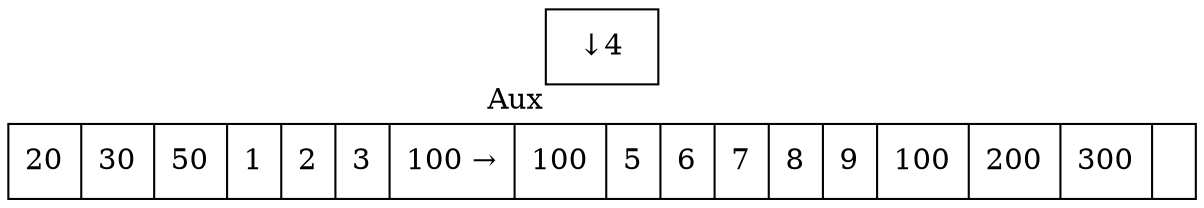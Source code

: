 digraph G{ node [shape = record ];
 rankdir=LR;X[label="{ 20|30|50|1|2|3|100 → |100|5|6|7|8|9|100|200|300|}"]
2[label=" { ↓ 4}"xlabel="Aux"]
}
